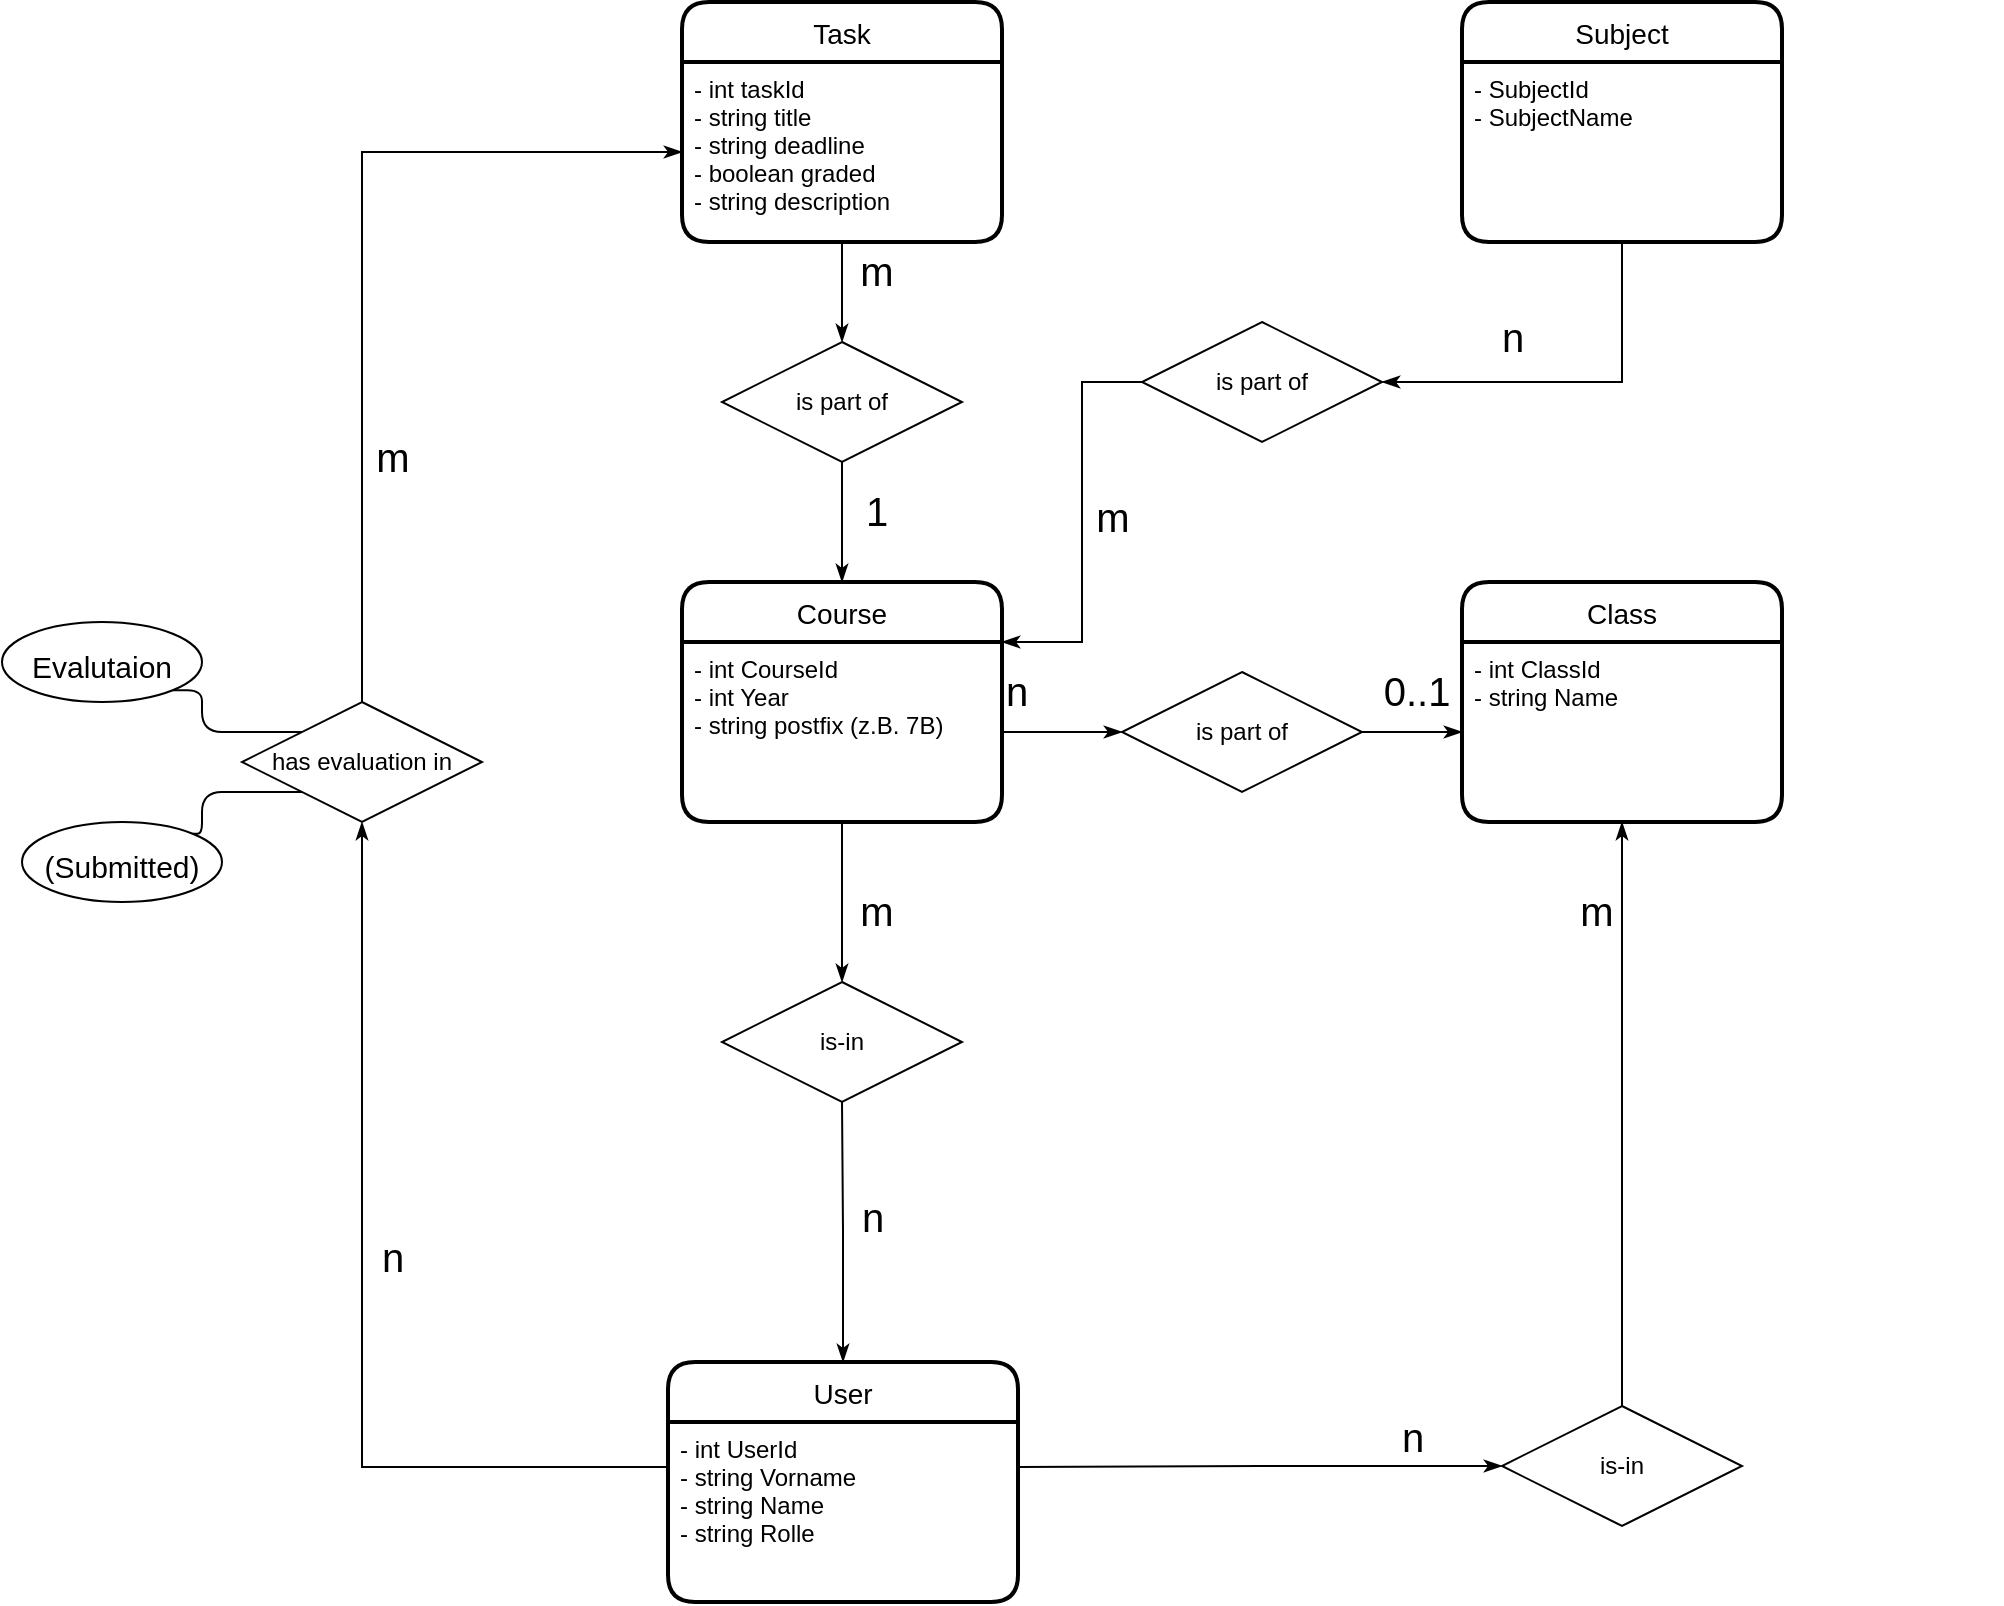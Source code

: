<mxfile version="14.3.2" type="device"><diagram id="R2lEEEUBdFMjLlhIrx00" name="Page-1"><mxGraphModel dx="2272" dy="1863" grid="1" gridSize="10" guides="1" tooltips="1" connect="1" arrows="1" fold="1" page="1" pageScale="1" pageWidth="850" pageHeight="1100" math="0" shadow="0" extFonts="Permanent Marker^https://fonts.googleapis.com/css?family=Permanent+Marker"><root><mxCell id="0"/><mxCell id="1" parent="0"/><mxCell id="RDaZ0pFW65GV-cIb1aYp-35" style="edgeStyle=orthogonalEdgeStyle;rounded=0;orthogonalLoop=1;jettySize=auto;html=1;exitX=0.5;exitY=0;exitDx=0;exitDy=0;entryX=0.5;entryY=1;entryDx=0;entryDy=0;startArrow=classicThin;startFill=1;endArrow=none;endFill=0;fontSize=20;" parent="1" source="RDaZ0pFW65GV-cIb1aYp-1" target="RDaZ0pFW65GV-cIb1aYp-33" edge="1"><mxGeometry relative="1" as="geometry"/></mxCell><mxCell id="RDaZ0pFW65GV-cIb1aYp-1" value="Course" style="swimlane;childLayout=stackLayout;horizontal=1;startSize=30;horizontalStack=0;rounded=1;fontSize=14;fontStyle=0;strokeWidth=2;resizeParent=0;resizeLast=1;shadow=0;dashed=0;align=center;" parent="1" vertex="1"><mxGeometry x="120" y="130" width="160" height="120" as="geometry"/></mxCell><mxCell id="RDaZ0pFW65GV-cIb1aYp-2" value="- int CourseId&#xA;- int Year&#xA;- string postfix (z.B. 7B)&#xA;" style="align=left;strokeColor=none;fillColor=none;spacingLeft=4;fontSize=12;verticalAlign=top;resizable=0;rotatable=0;part=1;" parent="RDaZ0pFW65GV-cIb1aYp-1" vertex="1"><mxGeometry y="30" width="160" height="90" as="geometry"/></mxCell><mxCell id="RDaZ0pFW65GV-cIb1aYp-39" style="edgeStyle=orthogonalEdgeStyle;rounded=0;orthogonalLoop=1;jettySize=auto;html=1;exitX=0;exitY=0.5;exitDx=0;exitDy=0;entryX=1;entryY=0.25;entryDx=0;entryDy=0;startArrow=classicThin;startFill=1;endArrow=none;endFill=0;fontSize=20;" parent="1" source="RDaZ0pFW65GV-cIb1aYp-3" target="RDaZ0pFW65GV-cIb1aYp-7" edge="1"><mxGeometry relative="1" as="geometry"/></mxCell><mxCell id="RDaZ0pFW65GV-cIb1aYp-3" value="is-in" style="shape=rhombus;perimeter=rhombusPerimeter;whiteSpace=wrap;html=1;align=center;" parent="1" vertex="1"><mxGeometry x="530" y="542" width="120" height="60" as="geometry"/></mxCell><mxCell id="RDaZ0pFW65GV-cIb1aYp-4" value="Class" style="swimlane;childLayout=stackLayout;horizontal=1;startSize=30;horizontalStack=0;rounded=1;fontSize=14;fontStyle=0;strokeWidth=2;resizeParent=0;resizeLast=1;shadow=0;dashed=0;align=center;" parent="1" vertex="1"><mxGeometry x="510" y="130" width="160" height="120" as="geometry"/></mxCell><mxCell id="RDaZ0pFW65GV-cIb1aYp-5" value="- int ClassId&#xA;- string Name&#xA;&#xA;" style="align=left;strokeColor=none;fillColor=none;spacingLeft=4;fontSize=12;verticalAlign=top;resizable=0;rotatable=0;part=1;" parent="RDaZ0pFW65GV-cIb1aYp-4" vertex="1"><mxGeometry y="30" width="160" height="90" as="geometry"/></mxCell><mxCell id="RDaZ0pFW65GV-cIb1aYp-18" style="edgeStyle=orthogonalEdgeStyle;rounded=0;orthogonalLoop=1;jettySize=auto;html=1;exitX=0.5;exitY=0;exitDx=0;exitDy=0;entryX=0.5;entryY=1;entryDx=0;entryDy=0;startArrow=classicThin;startFill=1;endArrow=none;endFill=0;fontSize=20;" parent="1" source="RDaZ0pFW65GV-cIb1aYp-6" target="RDaZ0pFW65GV-cIb1aYp-15" edge="1"><mxGeometry relative="1" as="geometry"/></mxCell><mxCell id="RDaZ0pFW65GV-cIb1aYp-6" value="User" style="swimlane;childLayout=stackLayout;horizontal=1;startSize=30;horizontalStack=0;rounded=1;fontSize=14;fontStyle=0;strokeWidth=2;resizeParent=0;resizeLast=1;shadow=0;dashed=0;align=center;" parent="1" vertex="1"><mxGeometry x="113" y="520" width="175" height="120" as="geometry"/></mxCell><mxCell id="RDaZ0pFW65GV-cIb1aYp-7" value="- int UserId&#xA;- string Vorname&#xA;- string Name&#xA;- string Rolle" style="align=left;strokeColor=none;fillColor=none;spacingLeft=4;fontSize=12;verticalAlign=top;resizable=0;rotatable=0;part=1;" parent="RDaZ0pFW65GV-cIb1aYp-6" vertex="1"><mxGeometry y="30" width="175" height="90" as="geometry"/></mxCell><mxCell id="RDaZ0pFW65GV-cIb1aYp-11" style="edgeStyle=orthogonalEdgeStyle;rounded=0;orthogonalLoop=1;jettySize=auto;html=1;exitX=0.5;exitY=1;exitDx=0;exitDy=0;entryX=0.5;entryY=0;entryDx=0;entryDy=0;startArrow=classicThin;startFill=1;endArrow=none;endFill=0;" parent="1" source="RDaZ0pFW65GV-cIb1aYp-5" target="RDaZ0pFW65GV-cIb1aYp-3" edge="1"><mxGeometry relative="1" as="geometry"/></mxCell><mxCell id="RDaZ0pFW65GV-cIb1aYp-14" value="m" style="edgeLabel;html=1;align=center;verticalAlign=middle;resizable=0;points=[];fontSize=20;" parent="1" vertex="1" connectable="0"><mxGeometry x="520" y="320" as="geometry"><mxPoint x="57" y="-26" as="offset"/></mxGeometry></mxCell><mxCell id="RDaZ0pFW65GV-cIb1aYp-17" style="edgeStyle=orthogonalEdgeStyle;rounded=0;orthogonalLoop=1;jettySize=auto;html=1;exitX=0.5;exitY=0;exitDx=0;exitDy=0;entryX=0.5;entryY=1;entryDx=0;entryDy=0;startArrow=classicThin;startFill=1;endArrow=none;endFill=0;fontSize=20;" parent="1" source="RDaZ0pFW65GV-cIb1aYp-15" target="RDaZ0pFW65GV-cIb1aYp-2" edge="1"><mxGeometry relative="1" as="geometry"/></mxCell><mxCell id="RDaZ0pFW65GV-cIb1aYp-15" value="is-in" style="shape=rhombus;perimeter=rhombusPerimeter;whiteSpace=wrap;html=1;align=center;" parent="1" vertex="1"><mxGeometry x="140" y="330" width="120" height="60" as="geometry"/></mxCell><mxCell id="RDaZ0pFW65GV-cIb1aYp-19" value="m" style="edgeLabel;html=1;align=center;verticalAlign=middle;resizable=0;points=[];fontSize=20;" parent="1" vertex="1" connectable="0"><mxGeometry x="160" y="320" as="geometry"><mxPoint x="57" y="-26" as="offset"/></mxGeometry></mxCell><mxCell id="RDaZ0pFW65GV-cIb1aYp-20" value="n" style="edgeLabel;html=1;align=center;verticalAlign=middle;resizable=0;points=[];fontSize=20;" parent="1" vertex="1" connectable="0"><mxGeometry x="460" y="400" as="geometry"><mxPoint x="-245" y="47" as="offset"/></mxGeometry></mxCell><mxCell id="RDaZ0pFW65GV-cIb1aYp-26" style="edgeStyle=orthogonalEdgeStyle;rounded=0;orthogonalLoop=1;jettySize=auto;html=1;exitX=0;exitY=0.5;exitDx=0;exitDy=0;entryX=1;entryY=0.5;entryDx=0;entryDy=0;startArrow=classicThin;startFill=1;endArrow=none;endFill=0;fontSize=20;" parent="1" source="RDaZ0pFW65GV-cIb1aYp-25" target="RDaZ0pFW65GV-cIb1aYp-2" edge="1"><mxGeometry relative="1" as="geometry"/></mxCell><mxCell id="RDaZ0pFW65GV-cIb1aYp-25" value="is part of" style="shape=rhombus;perimeter=rhombusPerimeter;whiteSpace=wrap;html=1;align=center;" parent="1" vertex="1"><mxGeometry x="340" y="175" width="120" height="60" as="geometry"/></mxCell><mxCell id="RDaZ0pFW65GV-cIb1aYp-27" style="edgeStyle=orthogonalEdgeStyle;rounded=0;orthogonalLoop=1;jettySize=auto;html=1;exitX=0;exitY=0.5;exitDx=0;exitDy=0;entryX=1;entryY=0.5;entryDx=0;entryDy=0;startArrow=classicThin;startFill=1;endArrow=none;endFill=0;fontSize=20;" parent="1" source="RDaZ0pFW65GV-cIb1aYp-5" target="RDaZ0pFW65GV-cIb1aYp-25" edge="1"><mxGeometry relative="1" as="geometry"/></mxCell><mxCell id="RDaZ0pFW65GV-cIb1aYp-28" value="0..1" style="edgeLabel;html=1;align=center;verticalAlign=middle;resizable=0;points=[];fontSize=20;" parent="1" vertex="1" connectable="0"><mxGeometry x="430" y="210" as="geometry"><mxPoint x="57" y="-26" as="offset"/></mxGeometry></mxCell><mxCell id="RDaZ0pFW65GV-cIb1aYp-29" value="n" style="edgeLabel;html=1;align=center;verticalAlign=middle;resizable=0;points=[];fontSize=20;" parent="1" vertex="1" connectable="0"><mxGeometry x="230" y="210" as="geometry"><mxPoint x="57" y="-26" as="offset"/></mxGeometry></mxCell><mxCell id="RDaZ0pFW65GV-cIb1aYp-30" value="Task" style="swimlane;childLayout=stackLayout;horizontal=1;startSize=30;horizontalStack=0;rounded=1;fontSize=14;fontStyle=0;strokeWidth=2;resizeParent=0;resizeLast=1;shadow=0;dashed=0;align=center;" parent="1" vertex="1"><mxGeometry x="120" y="-160" width="160" height="120" as="geometry"/></mxCell><mxCell id="RDaZ0pFW65GV-cIb1aYp-31" value="- int taskId&#xA;- string title&#xA;- string deadline&#xA;- boolean graded&#xA;- string description&#xA;" style="align=left;strokeColor=none;fillColor=none;spacingLeft=4;fontSize=12;verticalAlign=top;resizable=0;rotatable=0;part=1;" parent="RDaZ0pFW65GV-cIb1aYp-30" vertex="1"><mxGeometry y="30" width="160" height="90" as="geometry"/></mxCell><mxCell id="RDaZ0pFW65GV-cIb1aYp-34" style="edgeStyle=orthogonalEdgeStyle;rounded=0;orthogonalLoop=1;jettySize=auto;html=1;exitX=0.5;exitY=0;exitDx=0;exitDy=0;entryX=0.5;entryY=1;entryDx=0;entryDy=0;startArrow=classicThin;startFill=1;endArrow=none;endFill=0;fontSize=20;" parent="1" source="RDaZ0pFW65GV-cIb1aYp-33" target="RDaZ0pFW65GV-cIb1aYp-31" edge="1"><mxGeometry relative="1" as="geometry"/></mxCell><mxCell id="RDaZ0pFW65GV-cIb1aYp-33" value="is part of" style="shape=rhombus;perimeter=rhombusPerimeter;whiteSpace=wrap;html=1;align=center;" parent="1" vertex="1"><mxGeometry x="140" y="10" width="120" height="60" as="geometry"/></mxCell><mxCell id="RDaZ0pFW65GV-cIb1aYp-36" value="m" style="edgeLabel;html=1;align=center;verticalAlign=middle;resizable=0;points=[];fontSize=20;" parent="1" vertex="1" connectable="0"><mxGeometry x="160" as="geometry"><mxPoint x="57" y="-26" as="offset"/></mxGeometry></mxCell><mxCell id="RDaZ0pFW65GV-cIb1aYp-37" value="1" style="edgeLabel;html=1;align=center;verticalAlign=middle;resizable=0;points=[];fontSize=20;" parent="1" vertex="1" connectable="0"><mxGeometry x="160" y="120" as="geometry"><mxPoint x="57" y="-26" as="offset"/></mxGeometry></mxCell><mxCell id="RDaZ0pFW65GV-cIb1aYp-41" style="edgeStyle=orthogonalEdgeStyle;rounded=0;orthogonalLoop=1;jettySize=auto;html=1;exitX=0.5;exitY=1;exitDx=0;exitDy=0;entryX=0;entryY=0.25;entryDx=0;entryDy=0;startArrow=classicThin;startFill=1;endArrow=none;endFill=0;fontSize=20;" parent="1" source="RDaZ0pFW65GV-cIb1aYp-38" target="RDaZ0pFW65GV-cIb1aYp-7" edge="1"><mxGeometry relative="1" as="geometry"/></mxCell><mxCell id="RDaZ0pFW65GV-cIb1aYp-58" style="edgeStyle=orthogonalEdgeStyle;orthogonalLoop=1;jettySize=auto;html=1;exitX=0;exitY=0;exitDx=0;exitDy=0;entryX=1;entryY=1;entryDx=0;entryDy=0;startArrow=none;startFill=0;endArrow=none;endFill=0;fontSize=20;rounded=1;" parent="1" source="RDaZ0pFW65GV-cIb1aYp-38" target="RDaZ0pFW65GV-cIb1aYp-56" edge="1"><mxGeometry relative="1" as="geometry"/></mxCell><mxCell id="RDaZ0pFW65GV-cIb1aYp-60" style="edgeStyle=orthogonalEdgeStyle;rounded=1;orthogonalLoop=1;jettySize=auto;html=1;exitX=0;exitY=1;exitDx=0;exitDy=0;entryX=1;entryY=0;entryDx=0;entryDy=0;startArrow=none;startFill=0;endArrow=none;endFill=0;strokeColor=#000000;fontSize=20;" parent="1" source="RDaZ0pFW65GV-cIb1aYp-38" target="RDaZ0pFW65GV-cIb1aYp-59" edge="1"><mxGeometry relative="1" as="geometry"/></mxCell><mxCell id="RDaZ0pFW65GV-cIb1aYp-38" value="has evaluation in" style="shape=rhombus;perimeter=rhombusPerimeter;whiteSpace=wrap;html=1;align=center;" parent="1" vertex="1"><mxGeometry x="-100" y="190" width="120" height="60" as="geometry"/></mxCell><mxCell id="RDaZ0pFW65GV-cIb1aYp-40" value="n" style="edgeLabel;html=1;align=center;verticalAlign=middle;resizable=0;points=[];fontSize=20;" parent="1" vertex="1" connectable="0"><mxGeometry x="730" y="510" as="geometry"><mxPoint x="-245" y="47" as="offset"/></mxGeometry></mxCell><mxCell id="RDaZ0pFW65GV-cIb1aYp-42" style="edgeStyle=orthogonalEdgeStyle;rounded=0;orthogonalLoop=1;jettySize=auto;html=1;exitX=0;exitY=0.5;exitDx=0;exitDy=0;entryX=0.5;entryY=0;entryDx=0;entryDy=0;startArrow=classicThin;startFill=1;endArrow=none;endFill=0;fontSize=20;" parent="1" source="RDaZ0pFW65GV-cIb1aYp-31" target="RDaZ0pFW65GV-cIb1aYp-38" edge="1"><mxGeometry relative="1" as="geometry"/></mxCell><mxCell id="RDaZ0pFW65GV-cIb1aYp-43" value="m" style="edgeLabel;html=1;align=center;verticalAlign=middle;resizable=0;points=[];fontSize=20;" parent="1" vertex="1" connectable="0"><mxGeometry x="220" y="20" as="geometry"><mxPoint x="-245" y="47" as="offset"/></mxGeometry></mxCell><mxCell id="RDaZ0pFW65GV-cIb1aYp-44" value="n" style="edgeLabel;html=1;align=center;verticalAlign=middle;resizable=0;points=[];fontSize=20;" parent="1" vertex="1" connectable="0"><mxGeometry x="220" y="420" as="geometry"><mxPoint x="-245" y="47" as="offset"/></mxGeometry></mxCell><mxCell id="RDaZ0pFW65GV-cIb1aYp-45" value="Subject" style="swimlane;childLayout=stackLayout;horizontal=1;startSize=30;horizontalStack=0;rounded=1;fontSize=14;fontStyle=0;strokeWidth=2;resizeParent=0;resizeLast=1;shadow=0;dashed=0;align=center;" parent="1" vertex="1"><mxGeometry x="510" y="-160" width="160" height="120" as="geometry"/></mxCell><mxCell id="RDaZ0pFW65GV-cIb1aYp-46" value="- SubjectId&#xA;- SubjectName&#xA;" style="align=left;strokeColor=none;fillColor=none;spacingLeft=4;fontSize=12;verticalAlign=top;resizable=0;rotatable=0;part=1;" parent="RDaZ0pFW65GV-cIb1aYp-45" vertex="1"><mxGeometry y="30" width="160" height="90" as="geometry"/></mxCell><mxCell id="RDaZ0pFW65GV-cIb1aYp-49" style="edgeStyle=orthogonalEdgeStyle;rounded=0;orthogonalLoop=1;jettySize=auto;html=1;exitX=1;exitY=0.5;exitDx=0;exitDy=0;entryX=0.5;entryY=1;entryDx=0;entryDy=0;startArrow=classicThin;startFill=1;endArrow=none;endFill=0;fontSize=20;" parent="1" source="RDaZ0pFW65GV-cIb1aYp-48" target="RDaZ0pFW65GV-cIb1aYp-46" edge="1"><mxGeometry relative="1" as="geometry"/></mxCell><mxCell id="RDaZ0pFW65GV-cIb1aYp-48" value="is part of" style="shape=rhombus;perimeter=rhombusPerimeter;whiteSpace=wrap;html=1;align=center;" parent="1" vertex="1"><mxGeometry x="350" width="120" height="60" as="geometry"/></mxCell><mxCell id="RDaZ0pFW65GV-cIb1aYp-51" style="edgeStyle=orthogonalEdgeStyle;rounded=0;orthogonalLoop=1;jettySize=auto;html=1;exitX=1;exitY=0;exitDx=0;exitDy=0;entryX=0;entryY=0.5;entryDx=0;entryDy=0;startArrow=classicThin;startFill=1;endArrow=none;endFill=0;fontSize=20;" parent="1" source="RDaZ0pFW65GV-cIb1aYp-2" target="RDaZ0pFW65GV-cIb1aYp-48" edge="1"><mxGeometry relative="1" as="geometry"><Array as="points"><mxPoint x="320" y="160"/><mxPoint x="320" y="30"/></Array></mxGeometry></mxCell><mxCell id="RDaZ0pFW65GV-cIb1aYp-52" value="m" style="edgeLabel;html=1;align=center;verticalAlign=middle;resizable=0;points=[];fontSize=20;" parent="1" vertex="1" connectable="0"><mxGeometry x="580" y="50" as="geometry"><mxPoint x="-245" y="47" as="offset"/></mxGeometry></mxCell><mxCell id="RDaZ0pFW65GV-cIb1aYp-53" value="n" style="edgeLabel;html=1;align=center;verticalAlign=middle;resizable=0;points=[];fontSize=20;" parent="1" vertex="1" connectable="0"><mxGeometry x="780" y="-40" as="geometry"><mxPoint x="-245" y="47" as="offset"/></mxGeometry></mxCell><mxCell id="RDaZ0pFW65GV-cIb1aYp-56" value="&lt;font style=&quot;font-size: 15px&quot;&gt;Evalutaion&lt;/font&gt;" style="ellipse;whiteSpace=wrap;html=1;align=center;fontSize=20;" parent="1" vertex="1"><mxGeometry x="-220" y="150" width="100" height="40" as="geometry"/></mxCell><mxCell id="RDaZ0pFW65GV-cIb1aYp-59" value="&lt;font style=&quot;font-size: 15px&quot;&gt;(Submitted)&lt;/font&gt;" style="ellipse;whiteSpace=wrap;html=1;align=center;fontSize=20;" parent="1" vertex="1"><mxGeometry x="-210" y="250" width="100" height="40" as="geometry"/></mxCell></root></mxGraphModel></diagram></mxfile>